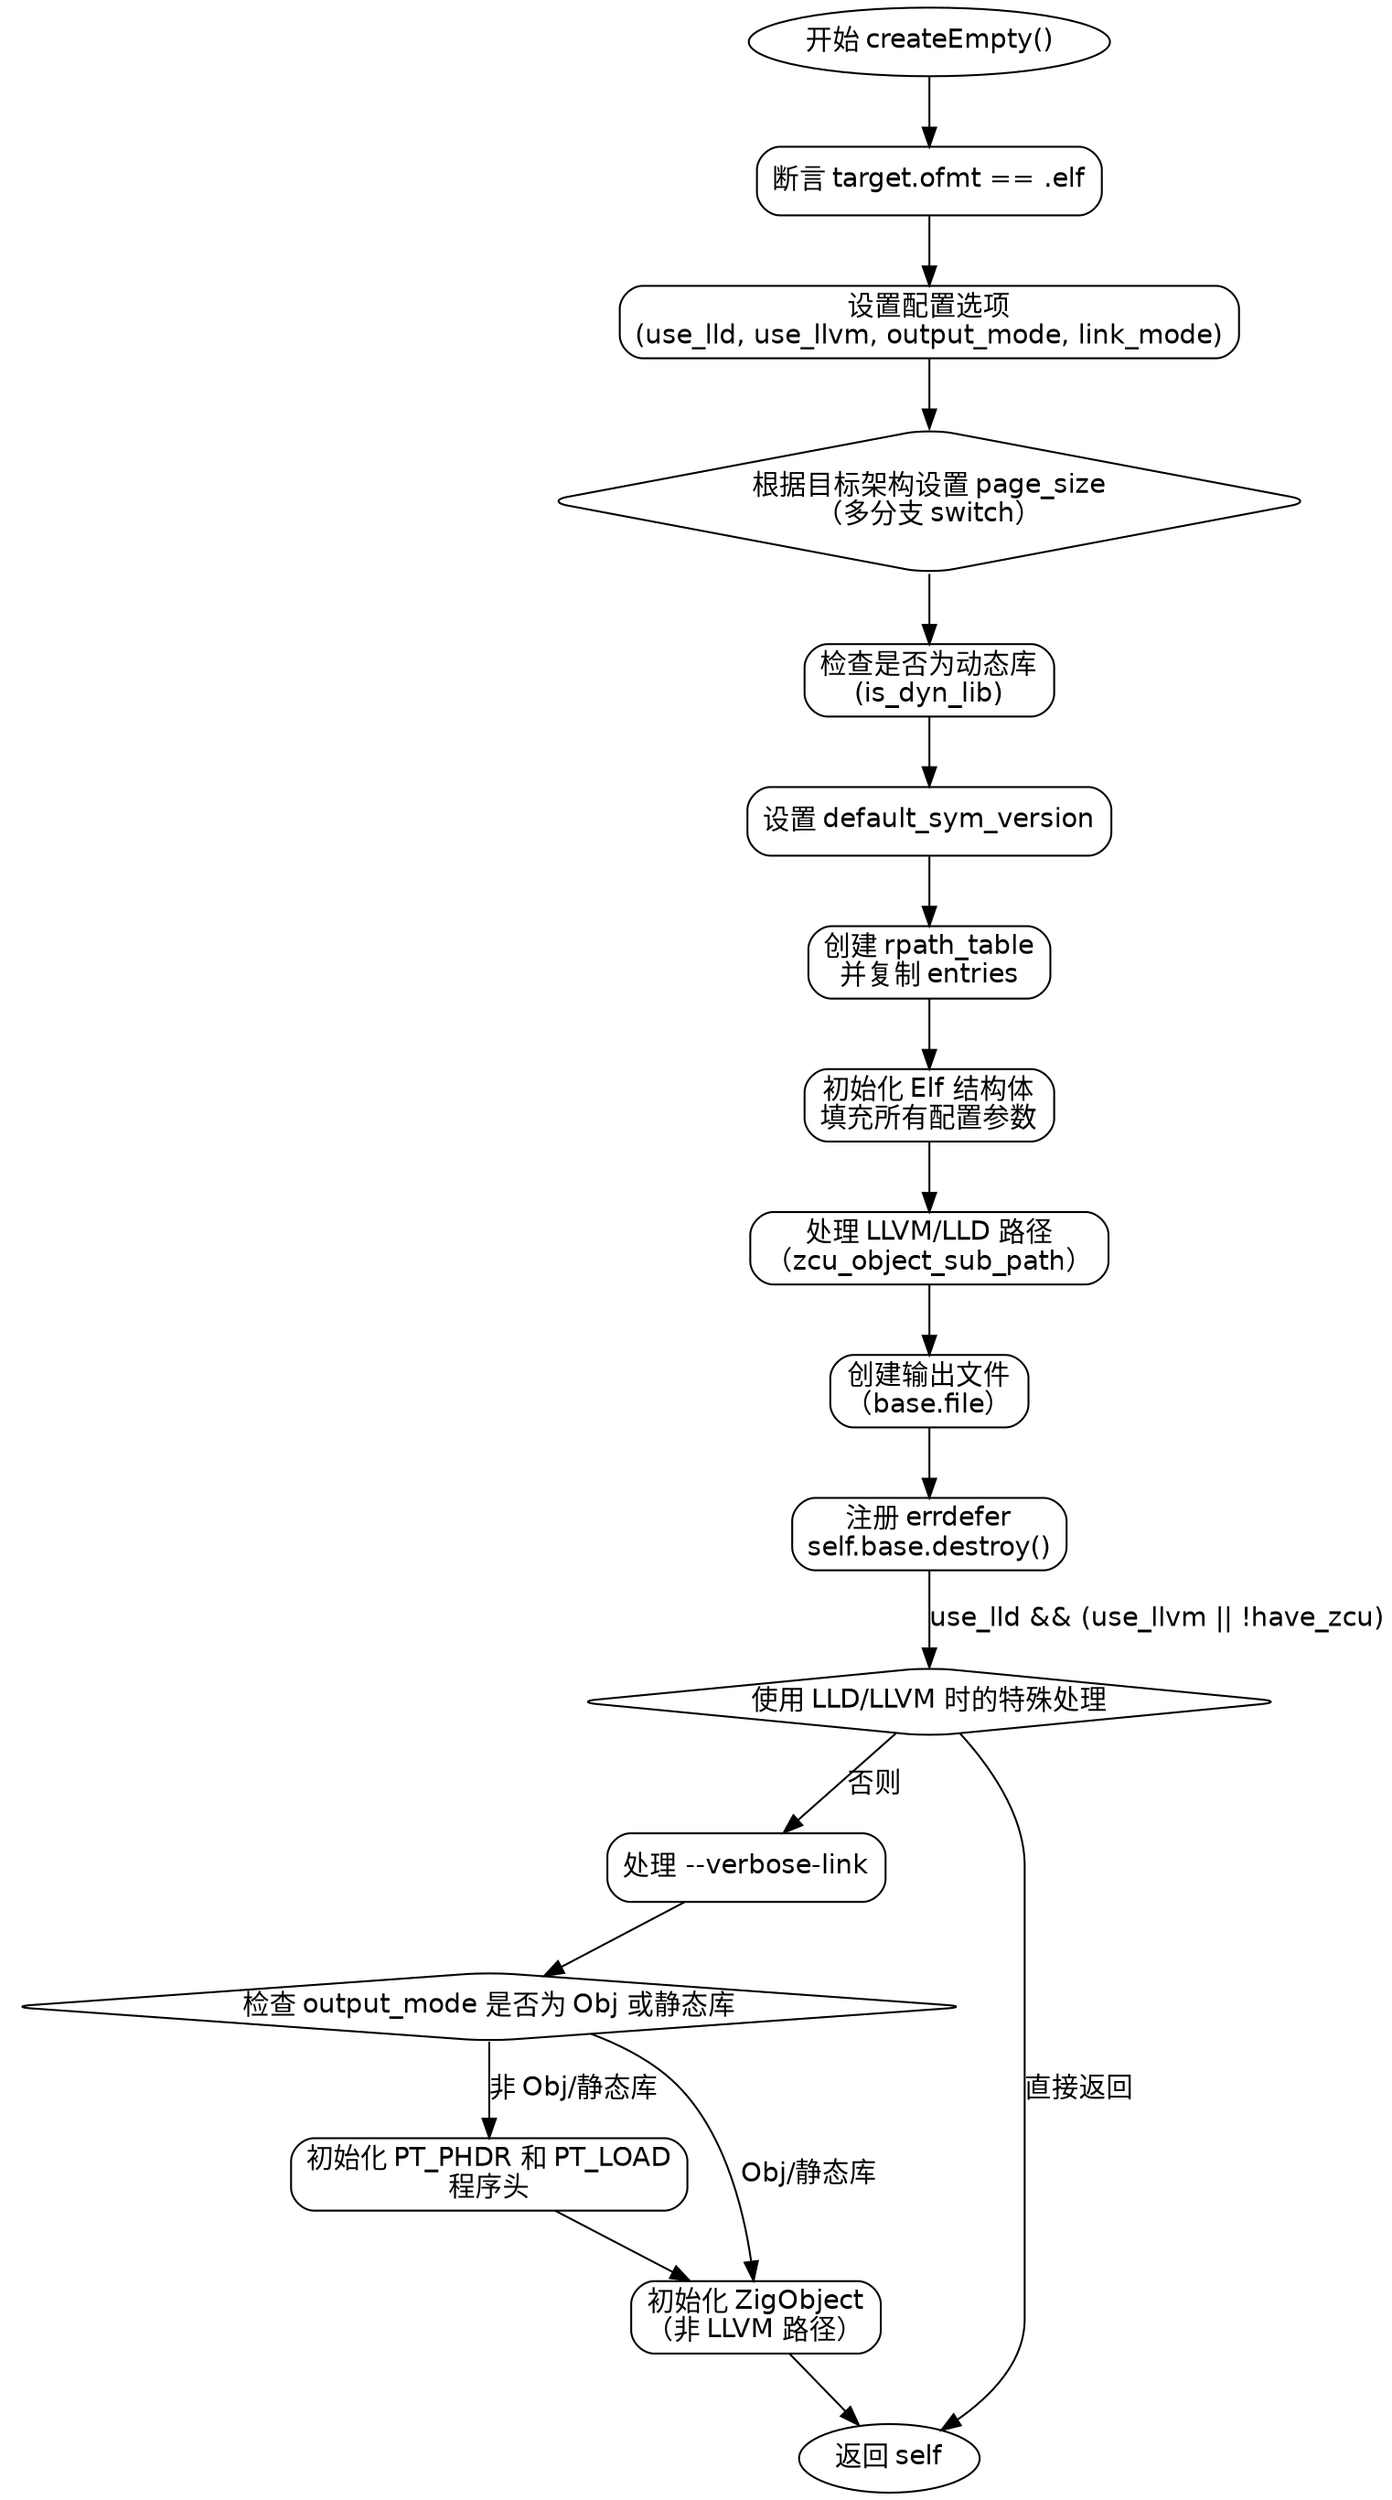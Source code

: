 
digraph flowchart {
    node [fontname="Helvetica", shape=box, style="rounded"];
    edge [fontname="Helvetica"];

    start [label="开始 createEmpty()", shape=ellipse];
    validate_target [label="断言 target.ofmt == .elf"];
    setup_config [label="设置配置选项\n(use_lld, use_llvm, output_mode, link_mode)"];
    page_size_switch [label="根据目标架构设置 page_size\n（多分支 switch）", shape=diamond];
    dynamic_lib_check [label="检查是否为动态库\n(is_dyn_lib)"];
    sym_version [label="设置 default_sym_version"];
    create_rpath [label="创建 rpath_table\n并复制 entries"];
    init_elf [label="初始化 Elf 结构体\n填充所有配置参数"];
    llvm_lld_handling [label="处理 LLVM/LLD 路径\n（zcu_object_sub_path）"];
    create_file [label="创建输出文件\n（base.file）"];
    errdefer [label="注册 errdefer\nself.base.destroy()"];
    handle_lld_llvm [label="使用 LLD/LLVM 时的特殊处理", shape=diamond];
    verbose_link [label="处理 --verbose-link"];
    obj_or_ar_check [label="检查 output_mode 是否为 Obj 或静态库", shape=diamond];
    phdr_init [label="初始化 PT_PHDR 和 PT_LOAD\n程序头"];
    zig_object_init [label="初始化 ZigObject\n（非 LLVM 路径）"];
    return [label="返回 self", shape=ellipse];

    start -> validate_target;
    validate_target -> setup_config;
    setup_config -> page_size_switch;
    page_size_switch -> dynamic_lib_check;
    dynamic_lib_check -> sym_version;
    sym_version -> create_rpath;
    create_rpath -> init_elf;
    init_elf -> llvm_lld_handling;
    llvm_lld_handling -> create_file;
    create_file -> errdefer;
    errdefer -> handle_lld_llvm [label="use_lld && (use_llvm || !have_zcu)"];
    handle_lld_llvm -> return [label="直接返回"];
    handle_lld_llvm -> verbose_link [label="否则"];
    verbose_link -> obj_or_ar_check;
    obj_or_ar_check -> phdr_init [label="非 Obj/静态库"];
    obj_or_ar_check -> zig_object_init [label="Obj/静态库"];
    phdr_init -> zig_object_init;
    zig_object_init -> return;
}
